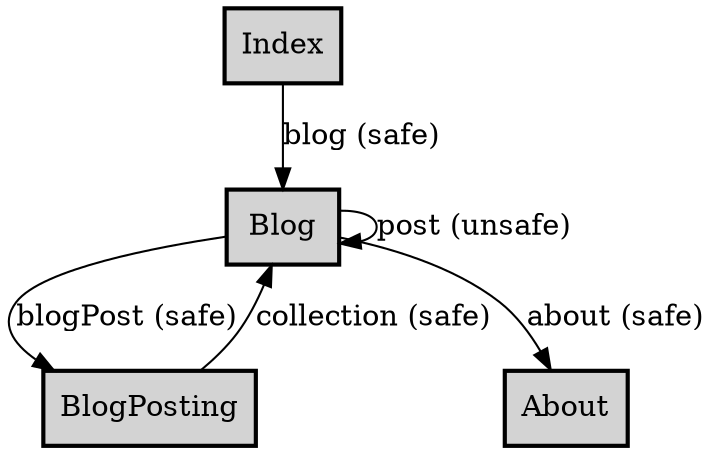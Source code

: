 digraph application_state_diagram {
    node [
      shape = box,
      style = "bold,filled"
    ];

    Index -> Blog [
        label = "blog (safe)"
    ];
    Blog -> BlogPosting [
        label = "blogPost (safe)"
    ];
    BlogPosting -> Blog [
        label = "collection (safe)"
    ];
    Blog -> Blog [
        label = "post (unsafe)"
    ];
    Blog -> About [
        label = "about (safe)"
    ];
}
